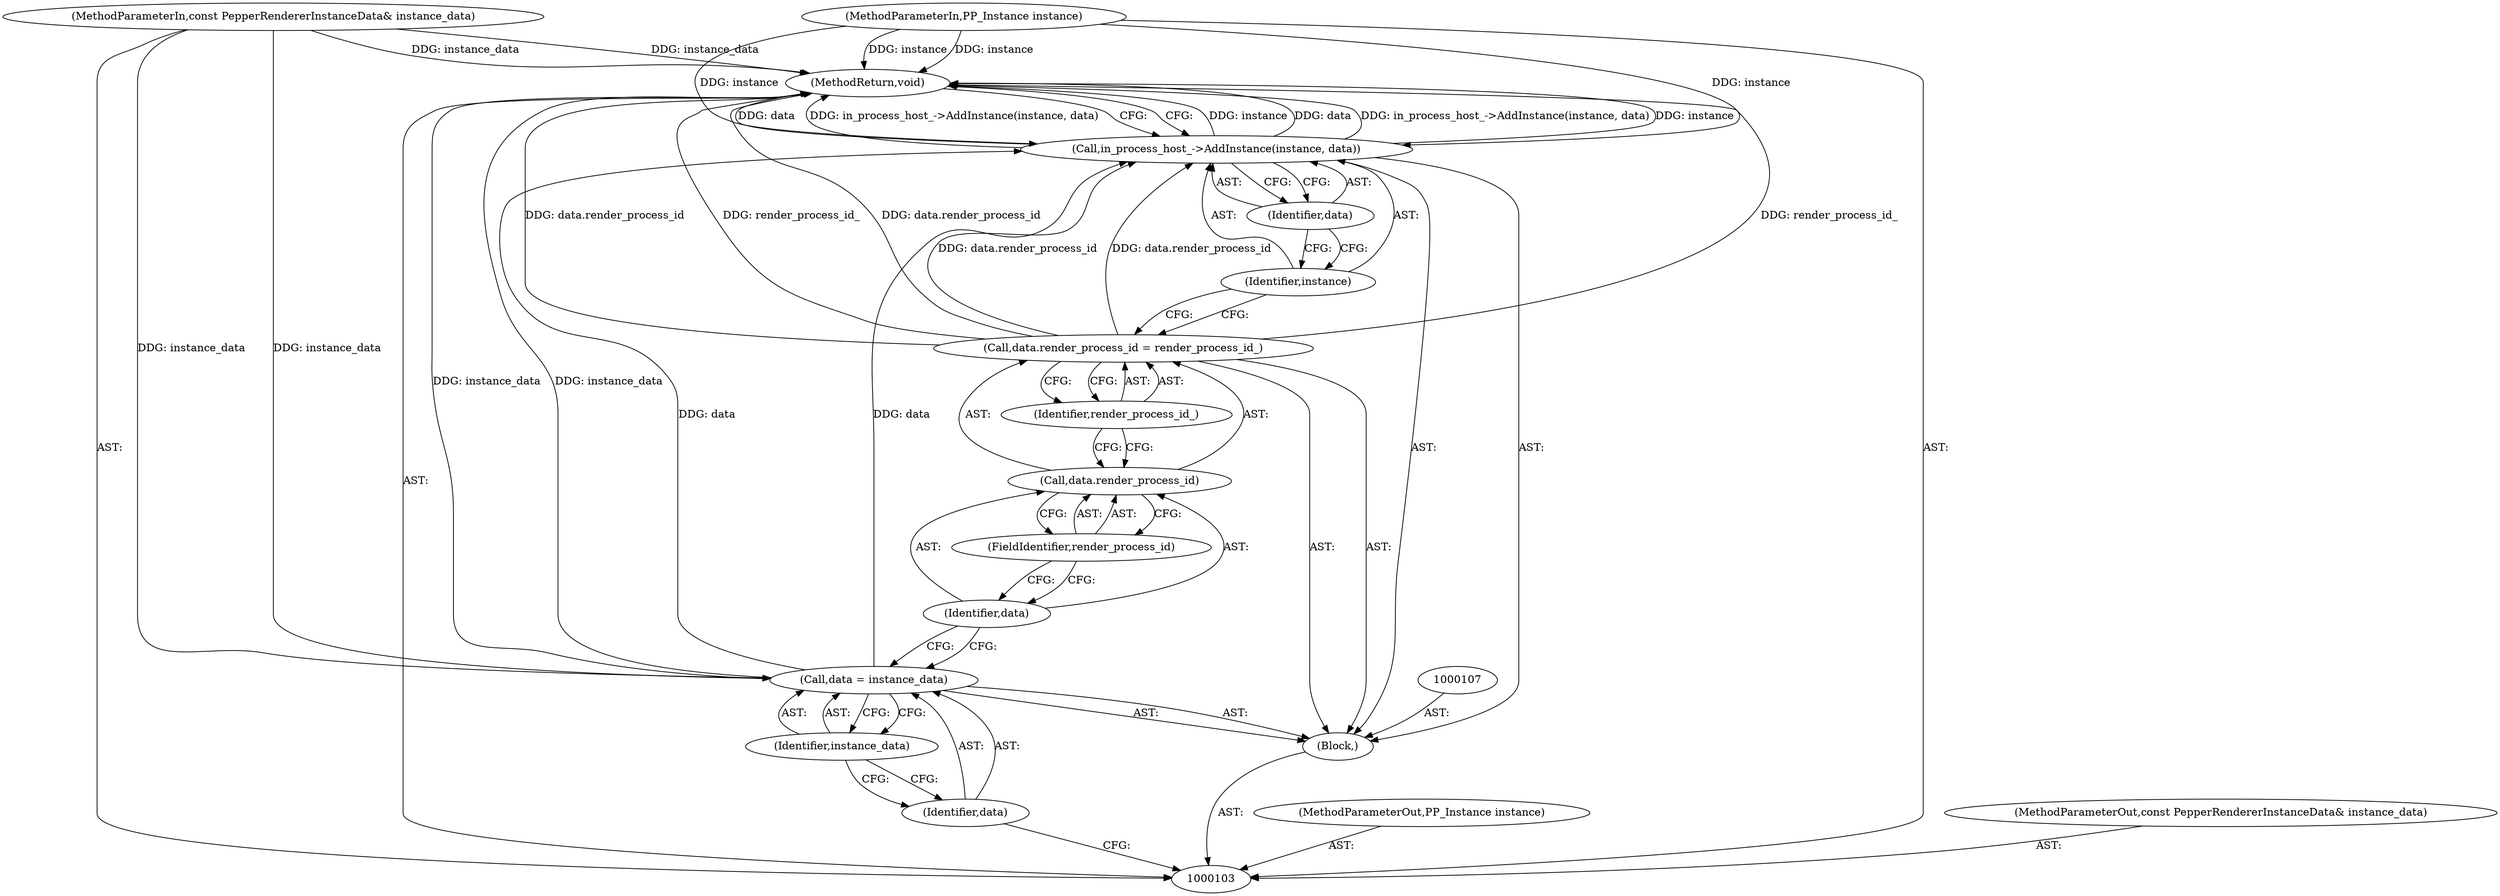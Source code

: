 digraph "0_Chrome_66b99f3fe60dce77f079cc9c07164f6a34dbea37_1" {
"1000119" [label="(MethodReturn,void)"];
"1000104" [label="(MethodParameterIn,PP_Instance instance)"];
"1000141" [label="(MethodParameterOut,PP_Instance instance)"];
"1000105" [label="(MethodParameterIn,const PepperRendererInstanceData& instance_data)"];
"1000142" [label="(MethodParameterOut,const PepperRendererInstanceData& instance_data)"];
"1000106" [label="(Block,)"];
"1000108" [label="(Call,data = instance_data)"];
"1000109" [label="(Identifier,data)"];
"1000110" [label="(Identifier,instance_data)"];
"1000115" [label="(Identifier,render_process_id_)"];
"1000111" [label="(Call,data.render_process_id = render_process_id_)"];
"1000112" [label="(Call,data.render_process_id)"];
"1000113" [label="(Identifier,data)"];
"1000114" [label="(FieldIdentifier,render_process_id)"];
"1000116" [label="(Call,in_process_host_->AddInstance(instance, data))"];
"1000117" [label="(Identifier,instance)"];
"1000118" [label="(Identifier,data)"];
"1000119" -> "1000103"  [label="AST: "];
"1000119" -> "1000116"  [label="CFG: "];
"1000116" -> "1000119"  [label="DDG: instance"];
"1000116" -> "1000119"  [label="DDG: data"];
"1000116" -> "1000119"  [label="DDG: in_process_host_->AddInstance(instance, data)"];
"1000104" -> "1000119"  [label="DDG: instance"];
"1000105" -> "1000119"  [label="DDG: instance_data"];
"1000111" -> "1000119"  [label="DDG: render_process_id_"];
"1000111" -> "1000119"  [label="DDG: data.render_process_id"];
"1000108" -> "1000119"  [label="DDG: instance_data"];
"1000104" -> "1000103"  [label="AST: "];
"1000104" -> "1000119"  [label="DDG: instance"];
"1000104" -> "1000116"  [label="DDG: instance"];
"1000141" -> "1000103"  [label="AST: "];
"1000105" -> "1000103"  [label="AST: "];
"1000105" -> "1000119"  [label="DDG: instance_data"];
"1000105" -> "1000108"  [label="DDG: instance_data"];
"1000142" -> "1000103"  [label="AST: "];
"1000106" -> "1000103"  [label="AST: "];
"1000107" -> "1000106"  [label="AST: "];
"1000108" -> "1000106"  [label="AST: "];
"1000111" -> "1000106"  [label="AST: "];
"1000116" -> "1000106"  [label="AST: "];
"1000108" -> "1000106"  [label="AST: "];
"1000108" -> "1000110"  [label="CFG: "];
"1000109" -> "1000108"  [label="AST: "];
"1000110" -> "1000108"  [label="AST: "];
"1000113" -> "1000108"  [label="CFG: "];
"1000108" -> "1000119"  [label="DDG: instance_data"];
"1000105" -> "1000108"  [label="DDG: instance_data"];
"1000108" -> "1000116"  [label="DDG: data"];
"1000109" -> "1000108"  [label="AST: "];
"1000109" -> "1000103"  [label="CFG: "];
"1000110" -> "1000109"  [label="CFG: "];
"1000110" -> "1000108"  [label="AST: "];
"1000110" -> "1000109"  [label="CFG: "];
"1000108" -> "1000110"  [label="CFG: "];
"1000115" -> "1000111"  [label="AST: "];
"1000115" -> "1000112"  [label="CFG: "];
"1000111" -> "1000115"  [label="CFG: "];
"1000111" -> "1000106"  [label="AST: "];
"1000111" -> "1000115"  [label="CFG: "];
"1000112" -> "1000111"  [label="AST: "];
"1000115" -> "1000111"  [label="AST: "];
"1000117" -> "1000111"  [label="CFG: "];
"1000111" -> "1000119"  [label="DDG: render_process_id_"];
"1000111" -> "1000119"  [label="DDG: data.render_process_id"];
"1000111" -> "1000116"  [label="DDG: data.render_process_id"];
"1000112" -> "1000111"  [label="AST: "];
"1000112" -> "1000114"  [label="CFG: "];
"1000113" -> "1000112"  [label="AST: "];
"1000114" -> "1000112"  [label="AST: "];
"1000115" -> "1000112"  [label="CFG: "];
"1000113" -> "1000112"  [label="AST: "];
"1000113" -> "1000108"  [label="CFG: "];
"1000114" -> "1000113"  [label="CFG: "];
"1000114" -> "1000112"  [label="AST: "];
"1000114" -> "1000113"  [label="CFG: "];
"1000112" -> "1000114"  [label="CFG: "];
"1000116" -> "1000106"  [label="AST: "];
"1000116" -> "1000118"  [label="CFG: "];
"1000117" -> "1000116"  [label="AST: "];
"1000118" -> "1000116"  [label="AST: "];
"1000119" -> "1000116"  [label="CFG: "];
"1000116" -> "1000119"  [label="DDG: instance"];
"1000116" -> "1000119"  [label="DDG: data"];
"1000116" -> "1000119"  [label="DDG: in_process_host_->AddInstance(instance, data)"];
"1000104" -> "1000116"  [label="DDG: instance"];
"1000111" -> "1000116"  [label="DDG: data.render_process_id"];
"1000108" -> "1000116"  [label="DDG: data"];
"1000117" -> "1000116"  [label="AST: "];
"1000117" -> "1000111"  [label="CFG: "];
"1000118" -> "1000117"  [label="CFG: "];
"1000118" -> "1000116"  [label="AST: "];
"1000118" -> "1000117"  [label="CFG: "];
"1000116" -> "1000118"  [label="CFG: "];
}
